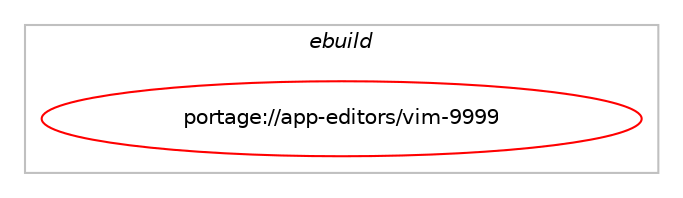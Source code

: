digraph prolog {

# *************
# Graph options
# *************

newrank=true;
concentrate=true;
compound=true;
graph [rankdir=LR,fontname=Helvetica,fontsize=10,ranksep=1.5];#, ranksep=2.5, nodesep=0.2];
edge  [arrowhead=vee];
node  [fontname=Helvetica,fontsize=10];

# **********
# The ebuild
# **********

subgraph cluster_leftcol {
color=gray;
label=<<i>ebuild</i>>;
id [label="portage://app-editors/vim-9999", color=red, width=4, href="../app-editors/vim-9999.svg"];
}

# ****************
# The dependencies
# ****************

subgraph cluster_midcol {
color=gray;
label=<<i>dependencies</i>>;
subgraph cluster_compile {
fillcolor="#eeeeee";
style=filled;
label=<<i>compile</i>>;
# *** BEGIN UNKNOWN DEPENDENCY TYPE (TODO) ***
# id -> equal(use_conditional_group(positive,X,portage://app-editors/vim-9999,[package_dependency(portage://app-editors/vim-9999,install,no,x11-base,xorg-proto,none,[,,],[],[])]))
# *** END UNKNOWN DEPENDENCY TYPE (TODO) ***

# *** BEGIN UNKNOWN DEPENDENCY TYPE (TODO) ***
# id -> equal(use_conditional_group(positive,X,portage://app-editors/vim-9999,[package_dependency(portage://app-editors/vim-9999,install,no,x11-libs,libXt,none,[,,],[],[])]))
# *** END UNKNOWN DEPENDENCY TYPE (TODO) ***

# *** BEGIN UNKNOWN DEPENDENCY TYPE (TODO) ***
# id -> equal(use_conditional_group(positive,acl,portage://app-editors/vim-9999,[use_conditional_group(positive,kernel_linux,portage://app-editors/vim-9999,[package_dependency(portage://app-editors/vim-9999,install,no,sys-apps,acl,none,[,,],[],[])])]))
# *** END UNKNOWN DEPENDENCY TYPE (TODO) ***

# *** BEGIN UNKNOWN DEPENDENCY TYPE (TODO) ***
# id -> equal(use_conditional_group(positive,crypt,portage://app-editors/vim-9999,[package_dependency(portage://app-editors/vim-9999,install,no,dev-libs,libsodium,none,[,,],any_same_slot,[])]))
# *** END UNKNOWN DEPENDENCY TYPE (TODO) ***

# *** BEGIN UNKNOWN DEPENDENCY TYPE (TODO) ***
# id -> equal(use_conditional_group(positive,cscope,portage://app-editors/vim-9999,[package_dependency(portage://app-editors/vim-9999,install,no,dev-util,cscope,none,[,,],[],[])]))
# *** END UNKNOWN DEPENDENCY TYPE (TODO) ***

# *** BEGIN UNKNOWN DEPENDENCY TYPE (TODO) ***
# id -> equal(use_conditional_group(positive,gpm,portage://app-editors/vim-9999,[package_dependency(portage://app-editors/vim-9999,install,no,sys-libs,gpm,greaterequal,[1.19.3,,,1.19.3],[],[])]))
# *** END UNKNOWN DEPENDENCY TYPE (TODO) ***

# *** BEGIN UNKNOWN DEPENDENCY TYPE (TODO) ***
# id -> equal(use_conditional_group(positive,lua,portage://app-editors/vim-9999,[use_conditional_group(positive,lua_single_target_luajit,portage://app-editors/vim-9999,[package_dependency(portage://app-editors/vim-9999,install,no,dev-lang,luajit,none,[,,],any_same_slot,[])]),use_conditional_group(positive,lua_single_target_lua5-1,portage://app-editors/vim-9999,[package_dependency(portage://app-editors/vim-9999,install,no,dev-lang,lua,none,[,,],[slot(5.1)],[])]),use_conditional_group(positive,lua_single_target_lua5-3,portage://app-editors/vim-9999,[package_dependency(portage://app-editors/vim-9999,install,no,dev-lang,lua,none,[,,],[slot(5.3)],[])]),use_conditional_group(positive,lua_single_target_lua5-4,portage://app-editors/vim-9999,[package_dependency(portage://app-editors/vim-9999,install,no,dev-lang,lua,none,[,,],[slot(5.4)],[])]),use_conditional_group(positive,lua_single_target_lua5-1,portage://app-editors/vim-9999,[package_dependency(portage://app-editors/vim-9999,install,no,dev-lang,lua,none,[,,],[slot(5.1)],[use(enable(deprecated),none)])])]))
# *** END UNKNOWN DEPENDENCY TYPE (TODO) ***

# *** BEGIN UNKNOWN DEPENDENCY TYPE (TODO) ***
# id -> equal(use_conditional_group(positive,nls,portage://app-editors/vim-9999,[package_dependency(portage://app-editors/vim-9999,install,no,virtual,libintl,none,[,,],[],[])]))
# *** END UNKNOWN DEPENDENCY TYPE (TODO) ***

# *** BEGIN UNKNOWN DEPENDENCY TYPE (TODO) ***
# id -> equal(use_conditional_group(positive,perl,portage://app-editors/vim-9999,[package_dependency(portage://app-editors/vim-9999,install,no,dev-lang,perl,none,[,,],any_same_slot,[])]))
# *** END UNKNOWN DEPENDENCY TYPE (TODO) ***

# *** BEGIN UNKNOWN DEPENDENCY TYPE (TODO) ***
# id -> equal(use_conditional_group(positive,python,portage://app-editors/vim-9999,[use_conditional_group(positive,python_single_target_python3_10,portage://app-editors/vim-9999,[package_dependency(portage://app-editors/vim-9999,install,no,dev-lang,python,none,[,,],[slot(3.10)],[use(enable(threads),positive)])]),use_conditional_group(positive,python_single_target_python3_11,portage://app-editors/vim-9999,[package_dependency(portage://app-editors/vim-9999,install,no,dev-lang,python,none,[,,],[slot(3.11)],[use(enable(threads),positive)])]),use_conditional_group(positive,python_single_target_python3_12,portage://app-editors/vim-9999,[package_dependency(portage://app-editors/vim-9999,install,no,dev-lang,python,none,[,,],[slot(3.12)],[use(enable(threads),positive)])])]))
# *** END UNKNOWN DEPENDENCY TYPE (TODO) ***

# *** BEGIN UNKNOWN DEPENDENCY TYPE (TODO) ***
# id -> equal(use_conditional_group(positive,racket,portage://app-editors/vim-9999,[package_dependency(portage://app-editors/vim-9999,install,no,dev-scheme,racket,none,[,,],[],[])]))
# *** END UNKNOWN DEPENDENCY TYPE (TODO) ***

# *** BEGIN UNKNOWN DEPENDENCY TYPE (TODO) ***
# id -> equal(use_conditional_group(positive,ruby,portage://app-editors/vim-9999,[any_of_group([all_of_group([package_dependency(portage://app-editors/vim-9999,install,no,dev-lang,ruby,none,[,,],[slot(3.1)],[]),package_dependency(portage://app-editors/vim-9999,install,no,virtual,rubygems,none,[,,],[],[use(enable(ruby_targets_ruby31),negative)])]),all_of_group([package_dependency(portage://app-editors/vim-9999,install,no,dev-lang,ruby,none,[,,],[slot(3.2)],[]),package_dependency(portage://app-editors/vim-9999,install,no,virtual,rubygems,none,[,,],[],[use(enable(ruby_targets_ruby32),negative)])])])]))
# *** END UNKNOWN DEPENDENCY TYPE (TODO) ***

# *** BEGIN UNKNOWN DEPENDENCY TYPE (TODO) ***
# id -> equal(use_conditional_group(positive,selinux,portage://app-editors/vim-9999,[package_dependency(portage://app-editors/vim-9999,install,no,sys-libs,libselinux,none,[,,],[],[])]))
# *** END UNKNOWN DEPENDENCY TYPE (TODO) ***

# *** BEGIN UNKNOWN DEPENDENCY TYPE (TODO) ***
# id -> equal(use_conditional_group(positive,sound,portage://app-editors/vim-9999,[package_dependency(portage://app-editors/vim-9999,install,no,media-libs,libcanberra,none,[,,],[],[])]))
# *** END UNKNOWN DEPENDENCY TYPE (TODO) ***

# *** BEGIN UNKNOWN DEPENDENCY TYPE (TODO) ***
# id -> equal(use_conditional_group(positive,tcl,portage://app-editors/vim-9999,[package_dependency(portage://app-editors/vim-9999,install,no,dev-lang,tcl,none,[,,],[slot(0),equal],[])]))
# *** END UNKNOWN DEPENDENCY TYPE (TODO) ***

# *** BEGIN UNKNOWN DEPENDENCY TYPE (TODO) ***
# id -> equal(use_conditional_group(positive,vim-pager,portage://app-editors/vim-9999,[package_dependency(portage://app-editors/vim-9999,install,no,app-editors,vim-core,none,[,,],[],[use(disable(minimal),none)])]))
# *** END UNKNOWN DEPENDENCY TYPE (TODO) ***

# *** BEGIN UNKNOWN DEPENDENCY TYPE (TODO) ***
# id -> equal(package_dependency(portage://app-editors/vim-9999,install,no,app-editors,vim-core,tilde,[9999,,,9999],[],[]))
# *** END UNKNOWN DEPENDENCY TYPE (TODO) ***

# *** BEGIN UNKNOWN DEPENDENCY TYPE (TODO) ***
# id -> equal(package_dependency(portage://app-editors/vim-9999,install,no,app-eselect,eselect-vi,greaterequal,[1.1,,,1.1],[],[]))
# *** END UNKNOWN DEPENDENCY TYPE (TODO) ***

# *** BEGIN UNKNOWN DEPENDENCY TYPE (TODO) ***
# id -> equal(package_dependency(portage://app-editors/vim-9999,install,no,sys-libs,ncurses,greaterequal,[5.2,,-r2,5.2-r2],[slot(0),equal],[]))
# *** END UNKNOWN DEPENDENCY TYPE (TODO) ***

}
subgraph cluster_compileandrun {
fillcolor="#eeeeee";
style=filled;
label=<<i>compile and run</i>>;
}
subgraph cluster_run {
fillcolor="#eeeeee";
style=filled;
label=<<i>run</i>>;
# *** BEGIN UNKNOWN DEPENDENCY TYPE (TODO) ***
# id -> equal(use_conditional_group(positive,X,portage://app-editors/vim-9999,[package_dependency(portage://app-editors/vim-9999,run,no,x11-libs,libXt,none,[,,],[],[])]))
# *** END UNKNOWN DEPENDENCY TYPE (TODO) ***

# *** BEGIN UNKNOWN DEPENDENCY TYPE (TODO) ***
# id -> equal(use_conditional_group(positive,acl,portage://app-editors/vim-9999,[use_conditional_group(positive,kernel_linux,portage://app-editors/vim-9999,[package_dependency(portage://app-editors/vim-9999,run,no,sys-apps,acl,none,[,,],[],[])])]))
# *** END UNKNOWN DEPENDENCY TYPE (TODO) ***

# *** BEGIN UNKNOWN DEPENDENCY TYPE (TODO) ***
# id -> equal(use_conditional_group(positive,crypt,portage://app-editors/vim-9999,[package_dependency(portage://app-editors/vim-9999,run,no,dev-libs,libsodium,none,[,,],any_same_slot,[])]))
# *** END UNKNOWN DEPENDENCY TYPE (TODO) ***

# *** BEGIN UNKNOWN DEPENDENCY TYPE (TODO) ***
# id -> equal(use_conditional_group(positive,cscope,portage://app-editors/vim-9999,[package_dependency(portage://app-editors/vim-9999,run,no,dev-util,cscope,none,[,,],[],[])]))
# *** END UNKNOWN DEPENDENCY TYPE (TODO) ***

# *** BEGIN UNKNOWN DEPENDENCY TYPE (TODO) ***
# id -> equal(use_conditional_group(positive,gpm,portage://app-editors/vim-9999,[package_dependency(portage://app-editors/vim-9999,run,no,sys-libs,gpm,greaterequal,[1.19.3,,,1.19.3],[],[])]))
# *** END UNKNOWN DEPENDENCY TYPE (TODO) ***

# *** BEGIN UNKNOWN DEPENDENCY TYPE (TODO) ***
# id -> equal(use_conditional_group(positive,lua,portage://app-editors/vim-9999,[use_conditional_group(positive,lua_single_target_luajit,portage://app-editors/vim-9999,[package_dependency(portage://app-editors/vim-9999,run,no,dev-lang,luajit,none,[,,],any_same_slot,[])]),use_conditional_group(positive,lua_single_target_lua5-1,portage://app-editors/vim-9999,[package_dependency(portage://app-editors/vim-9999,run,no,dev-lang,lua,none,[,,],[slot(5.1)],[])]),use_conditional_group(positive,lua_single_target_lua5-3,portage://app-editors/vim-9999,[package_dependency(portage://app-editors/vim-9999,run,no,dev-lang,lua,none,[,,],[slot(5.3)],[])]),use_conditional_group(positive,lua_single_target_lua5-4,portage://app-editors/vim-9999,[package_dependency(portage://app-editors/vim-9999,run,no,dev-lang,lua,none,[,,],[slot(5.4)],[])]),use_conditional_group(positive,lua_single_target_lua5-1,portage://app-editors/vim-9999,[package_dependency(portage://app-editors/vim-9999,run,no,dev-lang,lua,none,[,,],[slot(5.1)],[use(enable(deprecated),none)])])]))
# *** END UNKNOWN DEPENDENCY TYPE (TODO) ***

# *** BEGIN UNKNOWN DEPENDENCY TYPE (TODO) ***
# id -> equal(use_conditional_group(positive,nls,portage://app-editors/vim-9999,[package_dependency(portage://app-editors/vim-9999,run,no,virtual,libintl,none,[,,],[],[])]))
# *** END UNKNOWN DEPENDENCY TYPE (TODO) ***

# *** BEGIN UNKNOWN DEPENDENCY TYPE (TODO) ***
# id -> equal(use_conditional_group(positive,perl,portage://app-editors/vim-9999,[package_dependency(portage://app-editors/vim-9999,run,no,dev-lang,perl,none,[,,],any_same_slot,[])]))
# *** END UNKNOWN DEPENDENCY TYPE (TODO) ***

# *** BEGIN UNKNOWN DEPENDENCY TYPE (TODO) ***
# id -> equal(use_conditional_group(positive,python,portage://app-editors/vim-9999,[use_conditional_group(positive,python_single_target_python3_10,portage://app-editors/vim-9999,[package_dependency(portage://app-editors/vim-9999,run,no,dev-lang,python,none,[,,],[slot(3.10)],[use(enable(threads),positive)])]),use_conditional_group(positive,python_single_target_python3_11,portage://app-editors/vim-9999,[package_dependency(portage://app-editors/vim-9999,run,no,dev-lang,python,none,[,,],[slot(3.11)],[use(enable(threads),positive)])]),use_conditional_group(positive,python_single_target_python3_12,portage://app-editors/vim-9999,[package_dependency(portage://app-editors/vim-9999,run,no,dev-lang,python,none,[,,],[slot(3.12)],[use(enable(threads),positive)])])]))
# *** END UNKNOWN DEPENDENCY TYPE (TODO) ***

# *** BEGIN UNKNOWN DEPENDENCY TYPE (TODO) ***
# id -> equal(use_conditional_group(positive,racket,portage://app-editors/vim-9999,[package_dependency(portage://app-editors/vim-9999,run,no,dev-scheme,racket,none,[,,],[],[])]))
# *** END UNKNOWN DEPENDENCY TYPE (TODO) ***

# *** BEGIN UNKNOWN DEPENDENCY TYPE (TODO) ***
# id -> equal(use_conditional_group(positive,ruby,portage://app-editors/vim-9999,[any_of_group([all_of_group([package_dependency(portage://app-editors/vim-9999,run,no,dev-lang,ruby,none,[,,],[slot(3.1)],[]),package_dependency(portage://app-editors/vim-9999,run,no,virtual,rubygems,none,[,,],[],[use(enable(ruby_targets_ruby31),negative)])]),all_of_group([package_dependency(portage://app-editors/vim-9999,run,no,dev-lang,ruby,none,[,,],[slot(3.2)],[]),package_dependency(portage://app-editors/vim-9999,run,no,virtual,rubygems,none,[,,],[],[use(enable(ruby_targets_ruby32),negative)])])])]))
# *** END UNKNOWN DEPENDENCY TYPE (TODO) ***

# *** BEGIN UNKNOWN DEPENDENCY TYPE (TODO) ***
# id -> equal(use_conditional_group(positive,selinux,portage://app-editors/vim-9999,[package_dependency(portage://app-editors/vim-9999,run,no,sys-libs,libselinux,none,[,,],[],[])]))
# *** END UNKNOWN DEPENDENCY TYPE (TODO) ***

# *** BEGIN UNKNOWN DEPENDENCY TYPE (TODO) ***
# id -> equal(use_conditional_group(positive,sound,portage://app-editors/vim-9999,[package_dependency(portage://app-editors/vim-9999,run,no,media-libs,libcanberra,none,[,,],[],[])]))
# *** END UNKNOWN DEPENDENCY TYPE (TODO) ***

# *** BEGIN UNKNOWN DEPENDENCY TYPE (TODO) ***
# id -> equal(use_conditional_group(positive,tcl,portage://app-editors/vim-9999,[package_dependency(portage://app-editors/vim-9999,run,no,dev-lang,tcl,none,[,,],[slot(0),equal],[])]))
# *** END UNKNOWN DEPENDENCY TYPE (TODO) ***

# *** BEGIN UNKNOWN DEPENDENCY TYPE (TODO) ***
# id -> equal(use_conditional_group(positive,vim-pager,portage://app-editors/vim-9999,[package_dependency(portage://app-editors/vim-9999,run,no,app-editors,vim-core,none,[,,],[],[use(disable(minimal),none)])]))
# *** END UNKNOWN DEPENDENCY TYPE (TODO) ***

# *** BEGIN UNKNOWN DEPENDENCY TYPE (TODO) ***
# id -> equal(package_dependency(portage://app-editors/vim-9999,run,no,app-editors,vim-core,tilde,[9999,,,9999],[],[]))
# *** END UNKNOWN DEPENDENCY TYPE (TODO) ***

# *** BEGIN UNKNOWN DEPENDENCY TYPE (TODO) ***
# id -> equal(package_dependency(portage://app-editors/vim-9999,run,no,app-eselect,eselect-vi,greaterequal,[1.1,,,1.1],[],[]))
# *** END UNKNOWN DEPENDENCY TYPE (TODO) ***

# *** BEGIN UNKNOWN DEPENDENCY TYPE (TODO) ***
# id -> equal(package_dependency(portage://app-editors/vim-9999,run,no,sys-libs,ncurses,greaterequal,[5.2,,-r2,5.2-r2],[slot(0),equal],[]))
# *** END UNKNOWN DEPENDENCY TYPE (TODO) ***

}
}

# **************
# The candidates
# **************

subgraph cluster_choices {
rank=same;
color=gray;
label=<<i>candidates</i>>;

}

}
